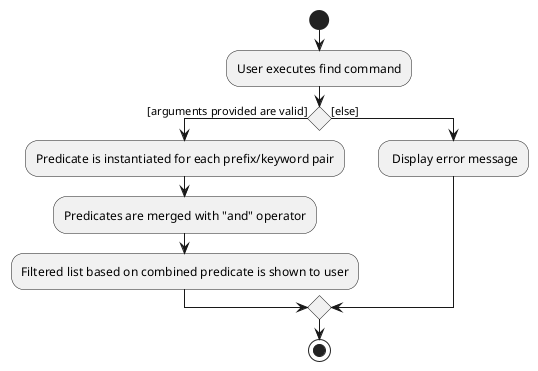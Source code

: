 @startuml
start
:User executes find command;
'Since the beta syntax does not support placing the condition outside the
'diamond we place it as the true branch instead.

if () then ([arguments provided are valid])
    :Predicate is instantiated for each prefix/keyword pair;
    :Predicates are merged with "and" operator;
    :Filtered list based on combined predicate is shown to user;
else ([else])
    : Display error message;
endif
stop
@enduml

